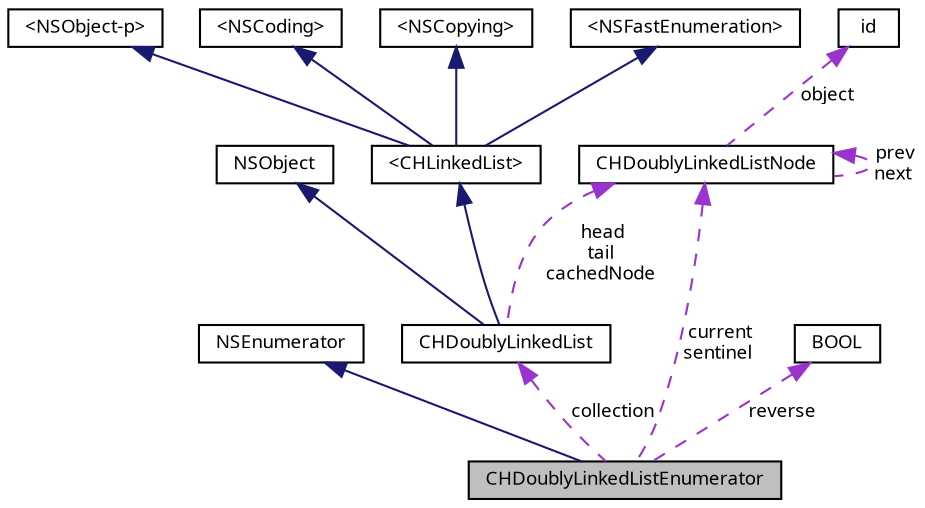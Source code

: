 digraph "CHDoublyLinkedListEnumerator"
{
  bgcolor="transparent";
  edge [fontname="LucidaGrande",fontsize="9",labelfontname="LucidaGrande",labelfontsize="9"];
  node [fontname="LucidaGrande",fontsize="9",shape=record];
  Node1 [label="CHDoublyLinkedListEnumerator",height=0.2,width=0.4,color="black", fillcolor="grey75", style="filled" fontcolor="black"];
  Node2 -> Node1 [dir="back",color="midnightblue",fontsize="9",style="solid",fontname="LucidaGrande"];
  Node2 [label="NSEnumerator",height=0.2,width=0.4,color="black",URL="/Users/pavellitvinenko/Documents/My Projects/LoopsequeDJ/App/Libraries/CHDataStructures/doxygen/doxygen-cocoa-tags.xml$http://developer.apple.com/mac/library/documentation/Cocoa/Reference/Foundation/Classes/NSEnumerator_Class/Reference/Reference.html"];
  Node3 -> Node1 [dir="back",color="darkorchid3",fontsize="9",style="dashed",label=" collection" ,fontname="LucidaGrande"];
  Node3 [label="CHDoublyLinkedList",height=0.2,width=0.4,color="black",URL="$interface_c_h_doubly_linked_list.html",tooltip="A standard doubly-linked list implementation with pointers to head and tail."];
  Node4 -> Node3 [dir="back",color="midnightblue",fontsize="9",style="solid",fontname="LucidaGrande"];
  Node4 [label="NSObject",height=0.2,width=0.4,color="black",URL="/Users/pavellitvinenko/Documents/My Projects/LoopsequeDJ/App/Libraries/CHDataStructures/doxygen/doxygen-cocoa-tags.xml$http://developer.apple.com/mac/library/documentation/Cocoa/Reference/Foundation/Classes/NSObject_Class/Reference/Reference.html"];
  Node5 -> Node3 [dir="back",color="midnightblue",fontsize="9",style="solid",fontname="LucidaGrande"];
  Node5 [label="\<CHLinkedList\>",height=0.2,width=0.4,color="black",URL="$protocol_c_h_linked_list-p.html",tooltip="A linked list protocol with methods that work for singly- or doubly-linked lists."];
  Node6 -> Node5 [dir="back",color="midnightblue",fontsize="9",style="solid",fontname="LucidaGrande"];
  Node6 [label="\<NSObject-p\>",height=0.2,width=0.4,color="black",URL="/Users/pavellitvinenko/Documents/My Projects/LoopsequeDJ/App/Libraries/CHDataStructures/doxygen/doxygen-cocoa-tags.xml$http://developer.apple.com/mac/library/documentation/Cocoa/Reference/Foundation/Protocols/NSObject_Protocol/Reference/NSObject.html"];
  Node7 -> Node5 [dir="back",color="midnightblue",fontsize="9",style="solid",fontname="LucidaGrande"];
  Node7 [label="\<NSCoding\>",height=0.2,width=0.4,color="black",URL="/Users/pavellitvinenko/Documents/My Projects/LoopsequeDJ/App/Libraries/CHDataStructures/doxygen/doxygen-cocoa-tags.xml$http://developer.apple.com/mac/library/documentation/Cocoa/Reference/Foundation/Protocols/NSCoding_Protocol/Reference/Reference.html"];
  Node8 -> Node5 [dir="back",color="midnightblue",fontsize="9",style="solid",fontname="LucidaGrande"];
  Node8 [label="\<NSCopying\>",height=0.2,width=0.4,color="black",URL="/Users/pavellitvinenko/Documents/My Projects/LoopsequeDJ/App/Libraries/CHDataStructures/doxygen/doxygen-cocoa-tags.xml$http://developer.apple.com/mac/library/documentation/Cocoa/Reference/Foundation/Protocols/NSCopying_Protocol/Reference/Reference.html"];
  Node9 -> Node5 [dir="back",color="midnightblue",fontsize="9",style="solid",fontname="LucidaGrande"];
  Node9 [label="\<NSFastEnumeration\>",height=0.2,width=0.4,color="black",URL="/Users/pavellitvinenko/Documents/My Projects/LoopsequeDJ/App/Libraries/CHDataStructures/doxygen/doxygen-cocoa-tags.xml$http://developer.apple.com/mac/library/documentation/Cocoa/Reference/NSFastEnumeration_protocol/Reference/NSFastEnumeration.html"];
  Node10 -> Node3 [dir="back",color="darkorchid3",fontsize="9",style="dashed",label=" head\ntail\ncachedNode" ,fontname="LucidaGrande"];
  Node10 [label="CHDoublyLinkedListNode",height=0.2,width=0.4,color="black",URL="$struct_c_h_doubly_linked_list_node.html",tooltip="A struct for nodes in a CHDoublyLinkedList."];
  Node10 -> Node10 [dir="back",color="darkorchid3",fontsize="9",style="dashed",label=" prev\nnext" ,fontname="LucidaGrande"];
  Node11 -> Node10 [dir="back",color="darkorchid3",fontsize="9",style="dashed",label=" object" ,fontname="LucidaGrande"];
  Node11 [label="id",height=0.2,width=0.4,color="black",URL="/Users/pavellitvinenko/Documents/My Projects/LoopsequeDJ/App/Libraries/CHDataStructures/doxygen/doxygen-cocoa-tags.xml$http://developer.apple.com/mac/library/documentation/Cocoa/Reference/ObjCRuntimeRef/Reference/reference.html"];
  Node10 -> Node1 [dir="back",color="darkorchid3",fontsize="9",style="dashed",label=" current\nsentinel" ,fontname="LucidaGrande"];
  Node12 -> Node1 [dir="back",color="darkorchid3",fontsize="9",style="dashed",label=" reverse" ,fontname="LucidaGrande"];
  Node12 [label="BOOL",height=0.2,width=0.4,color="black",URL="/Users/pavellitvinenko/Documents/My Projects/LoopsequeDJ/App/Libraries/CHDataStructures/doxygen/doxygen-cocoa-tags.xml$http://developer.apple.com/mac/library/documentation/Cocoa/Reference/ObjCRuntimeRef/Reference/reference.html"];
}
